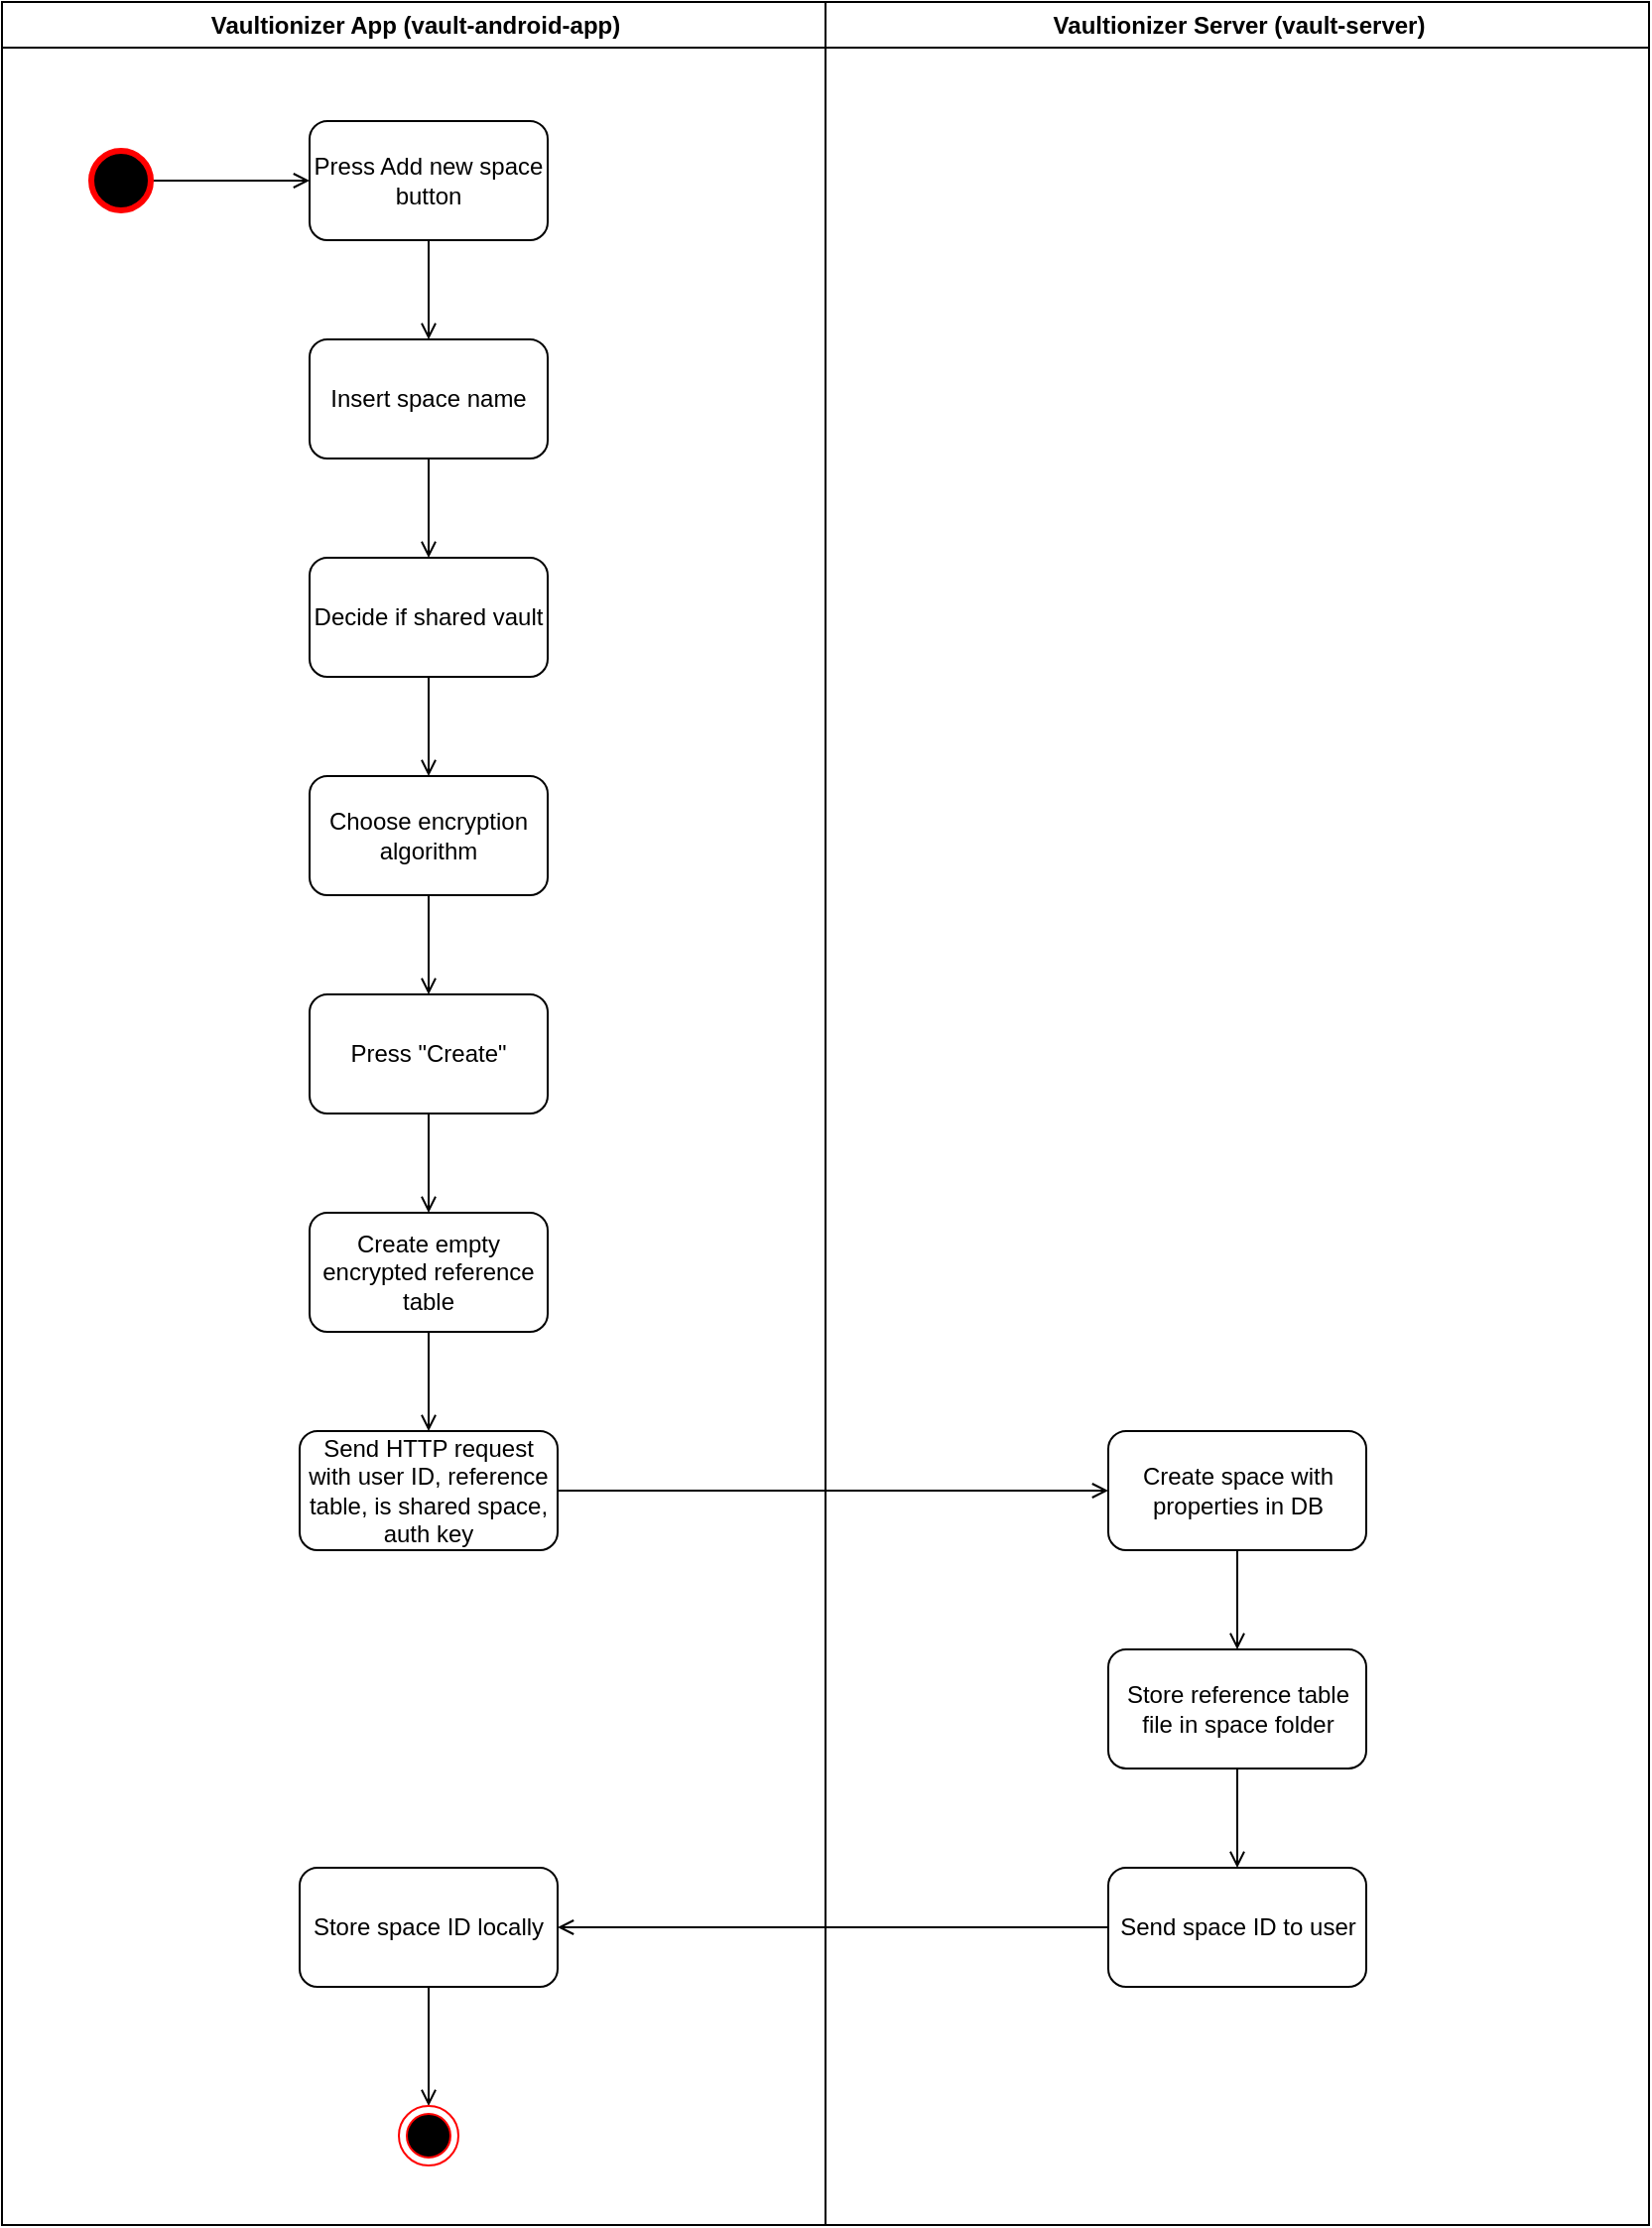 <mxfile version="13.8.2" type="github">
  <diagram id="oNBS1kDKNzosIgqrIPIM" name="Page-1">
    <mxGraphModel dx="1718" dy="909" grid="1" gridSize="10" guides="1" tooltips="1" connect="1" arrows="1" fold="1" page="1" pageScale="1" pageWidth="850" pageHeight="1100" math="0" shadow="0">
      <root>
        <mxCell id="0" />
        <mxCell id="1" parent="0" />
        <mxCell id="XHGZSOG4ydGeJejNWNYd-1" value="" style="edgeStyle=orthogonalEdgeStyle;rounded=0;orthogonalLoop=1;jettySize=auto;html=1;endArrow=open;endFill=0;" edge="1" parent="1" source="XHGZSOG4ydGeJejNWNYd-2" target="XHGZSOG4ydGeJejNWNYd-6">
          <mxGeometry relative="1" as="geometry" />
        </mxCell>
        <mxCell id="XHGZSOG4ydGeJejNWNYd-2" value="Press Add new space button" style="rounded=1;whiteSpace=wrap;html=1;" vertex="1" parent="1">
          <mxGeometry x="260" y="220" width="120" height="60" as="geometry" />
        </mxCell>
        <mxCell id="XHGZSOG4ydGeJejNWNYd-3" style="edgeStyle=orthogonalEdgeStyle;rounded=0;orthogonalLoop=1;jettySize=auto;html=1;endArrow=open;endFill=0;" edge="1" parent="1" source="XHGZSOG4ydGeJejNWNYd-4" target="XHGZSOG4ydGeJejNWNYd-2">
          <mxGeometry relative="1" as="geometry" />
        </mxCell>
        <mxCell id="XHGZSOG4ydGeJejNWNYd-4" value="" style="ellipse;whiteSpace=wrap;html=1;aspect=fixed;strokeWidth=3;fillColor=#000000;strokeColor=#FF0000;" vertex="1" parent="1">
          <mxGeometry x="150" y="235" width="30" height="30" as="geometry" />
        </mxCell>
        <mxCell id="XHGZSOG4ydGeJejNWNYd-5" value="" style="edgeStyle=orthogonalEdgeStyle;rounded=0;orthogonalLoop=1;jettySize=auto;html=1;endArrow=open;endFill=0;" edge="1" parent="1" source="XHGZSOG4ydGeJejNWNYd-6" target="XHGZSOG4ydGeJejNWNYd-8">
          <mxGeometry relative="1" as="geometry" />
        </mxCell>
        <mxCell id="XHGZSOG4ydGeJejNWNYd-6" value="Insert space name" style="rounded=1;whiteSpace=wrap;html=1;" vertex="1" parent="1">
          <mxGeometry x="260" y="330" width="120" height="60" as="geometry" />
        </mxCell>
        <mxCell id="XHGZSOG4ydGeJejNWNYd-7" value="" style="edgeStyle=orthogonalEdgeStyle;rounded=0;orthogonalLoop=1;jettySize=auto;html=1;endArrow=open;endFill=0;" edge="1" parent="1" source="XHGZSOG4ydGeJejNWNYd-8" target="XHGZSOG4ydGeJejNWNYd-11">
          <mxGeometry relative="1" as="geometry" />
        </mxCell>
        <mxCell id="XHGZSOG4ydGeJejNWNYd-8" value="Decide if shared vault" style="rounded=1;whiteSpace=wrap;html=1;" vertex="1" parent="1">
          <mxGeometry x="260" y="440" width="120" height="60" as="geometry" />
        </mxCell>
        <mxCell id="XHGZSOG4ydGeJejNWNYd-17" value="" style="edgeStyle=orthogonalEdgeStyle;rounded=0;orthogonalLoop=1;jettySize=auto;html=1;endArrow=open;endFill=0;" edge="1" parent="1" source="XHGZSOG4ydGeJejNWNYd-9" target="XHGZSOG4ydGeJejNWNYd-16">
          <mxGeometry relative="1" as="geometry" />
        </mxCell>
        <mxCell id="XHGZSOG4ydGeJejNWNYd-9" value="Press &quot;Create&quot;" style="rounded=1;whiteSpace=wrap;html=1;" vertex="1" parent="1">
          <mxGeometry x="260" y="660" width="120" height="60" as="geometry" />
        </mxCell>
        <mxCell id="XHGZSOG4ydGeJejNWNYd-10" value="" style="edgeStyle=orthogonalEdgeStyle;rounded=0;orthogonalLoop=1;jettySize=auto;html=1;endArrow=open;endFill=0;" edge="1" parent="1" source="XHGZSOG4ydGeJejNWNYd-11" target="XHGZSOG4ydGeJejNWNYd-9">
          <mxGeometry relative="1" as="geometry" />
        </mxCell>
        <mxCell id="XHGZSOG4ydGeJejNWNYd-11" value="Choose encryption algorithm" style="rounded=1;whiteSpace=wrap;html=1;" vertex="1" parent="1">
          <mxGeometry x="260" y="550" width="120" height="60" as="geometry" />
        </mxCell>
        <mxCell id="XHGZSOG4ydGeJejNWNYd-21" value="" style="edgeStyle=orthogonalEdgeStyle;rounded=0;orthogonalLoop=1;jettySize=auto;html=1;endArrow=open;endFill=0;" edge="1" parent="1" source="XHGZSOG4ydGeJejNWNYd-16" target="XHGZSOG4ydGeJejNWNYd-20">
          <mxGeometry relative="1" as="geometry" />
        </mxCell>
        <mxCell id="XHGZSOG4ydGeJejNWNYd-16" value="Create empty encrypted reference table" style="rounded=1;whiteSpace=wrap;html=1;" vertex="1" parent="1">
          <mxGeometry x="260" y="770" width="120" height="60" as="geometry" />
        </mxCell>
        <mxCell id="XHGZSOG4ydGeJejNWNYd-32" value="" style="edgeStyle=orthogonalEdgeStyle;rounded=0;orthogonalLoop=1;jettySize=auto;html=1;endArrow=open;endFill=0;" edge="1" parent="1" source="XHGZSOG4ydGeJejNWNYd-20" target="XHGZSOG4ydGeJejNWNYd-31">
          <mxGeometry relative="1" as="geometry" />
        </mxCell>
        <mxCell id="XHGZSOG4ydGeJejNWNYd-20" value="Send HTTP request with user ID, reference table, is shared space, auth key" style="rounded=1;whiteSpace=wrap;html=1;" vertex="1" parent="1">
          <mxGeometry x="255" y="880" width="130" height="60" as="geometry" />
        </mxCell>
        <mxCell id="XHGZSOG4ydGeJejNWNYd-40" value="" style="edgeStyle=orthogonalEdgeStyle;rounded=0;orthogonalLoop=1;jettySize=auto;html=1;endArrow=open;endFill=0;" edge="1" parent="1" source="XHGZSOG4ydGeJejNWNYd-37" target="XHGZSOG4ydGeJejNWNYd-39">
          <mxGeometry relative="1" as="geometry" />
        </mxCell>
        <mxCell id="XHGZSOG4ydGeJejNWNYd-42" value="" style="edgeStyle=orthogonalEdgeStyle;rounded=0;orthogonalLoop=1;jettySize=auto;html=1;endArrow=open;endFill=0;" edge="1" parent="1" source="XHGZSOG4ydGeJejNWNYd-39" target="XHGZSOG4ydGeJejNWNYd-43">
          <mxGeometry relative="1" as="geometry">
            <mxPoint x="320" y="1220" as="targetPoint" />
          </mxGeometry>
        </mxCell>
        <mxCell id="XHGZSOG4ydGeJejNWNYd-43" value="" style="ellipse;html=1;shape=endState;fillColor=#000000;strokeColor=#ff0000;rounded=0;" vertex="1" parent="1">
          <mxGeometry x="305" y="1220" width="30" height="30" as="geometry" />
        </mxCell>
        <mxCell id="XHGZSOG4ydGeJejNWNYd-47" value="Vaultionizer App (vault-android-app)" style="swimlane;rounded=0;html=1;" vertex="1" parent="1">
          <mxGeometry x="105" y="160" width="415" height="1120" as="geometry" />
        </mxCell>
        <mxCell id="XHGZSOG4ydGeJejNWNYd-39" value="Store space ID locally" style="rounded=1;whiteSpace=wrap;html=1;" vertex="1" parent="XHGZSOG4ydGeJejNWNYd-47">
          <mxGeometry x="150" y="940" width="130" height="60" as="geometry" />
        </mxCell>
        <mxCell id="XHGZSOG4ydGeJejNWNYd-48" value="Vaultionizer Server (vault-server)" style="swimlane;rounded=0;html=1;" vertex="1" parent="1">
          <mxGeometry x="520" y="160" width="415" height="1120" as="geometry" />
        </mxCell>
        <mxCell id="XHGZSOG4ydGeJejNWNYd-31" value="Create space with properties in DB" style="rounded=1;whiteSpace=wrap;html=1;" vertex="1" parent="XHGZSOG4ydGeJejNWNYd-48">
          <mxGeometry x="142.5" y="720" width="130" height="60" as="geometry" />
        </mxCell>
        <mxCell id="XHGZSOG4ydGeJejNWNYd-35" value="Store reference table file in space folder" style="rounded=1;whiteSpace=wrap;html=1;" vertex="1" parent="XHGZSOG4ydGeJejNWNYd-48">
          <mxGeometry x="142.5" y="830" width="130" height="60" as="geometry" />
        </mxCell>
        <mxCell id="XHGZSOG4ydGeJejNWNYd-36" value="" style="edgeStyle=orthogonalEdgeStyle;rounded=0;orthogonalLoop=1;jettySize=auto;html=1;endArrow=open;endFill=0;" edge="1" parent="XHGZSOG4ydGeJejNWNYd-48" source="XHGZSOG4ydGeJejNWNYd-31" target="XHGZSOG4ydGeJejNWNYd-35">
          <mxGeometry relative="1" as="geometry" />
        </mxCell>
        <mxCell id="XHGZSOG4ydGeJejNWNYd-37" value="Send space ID to user" style="rounded=1;whiteSpace=wrap;html=1;" vertex="1" parent="XHGZSOG4ydGeJejNWNYd-48">
          <mxGeometry x="142.5" y="940" width="130" height="60" as="geometry" />
        </mxCell>
        <mxCell id="XHGZSOG4ydGeJejNWNYd-38" value="" style="edgeStyle=orthogonalEdgeStyle;rounded=0;orthogonalLoop=1;jettySize=auto;html=1;endArrow=open;endFill=0;" edge="1" parent="XHGZSOG4ydGeJejNWNYd-48" source="XHGZSOG4ydGeJejNWNYd-35" target="XHGZSOG4ydGeJejNWNYd-37">
          <mxGeometry relative="1" as="geometry" />
        </mxCell>
      </root>
    </mxGraphModel>
  </diagram>
</mxfile>
